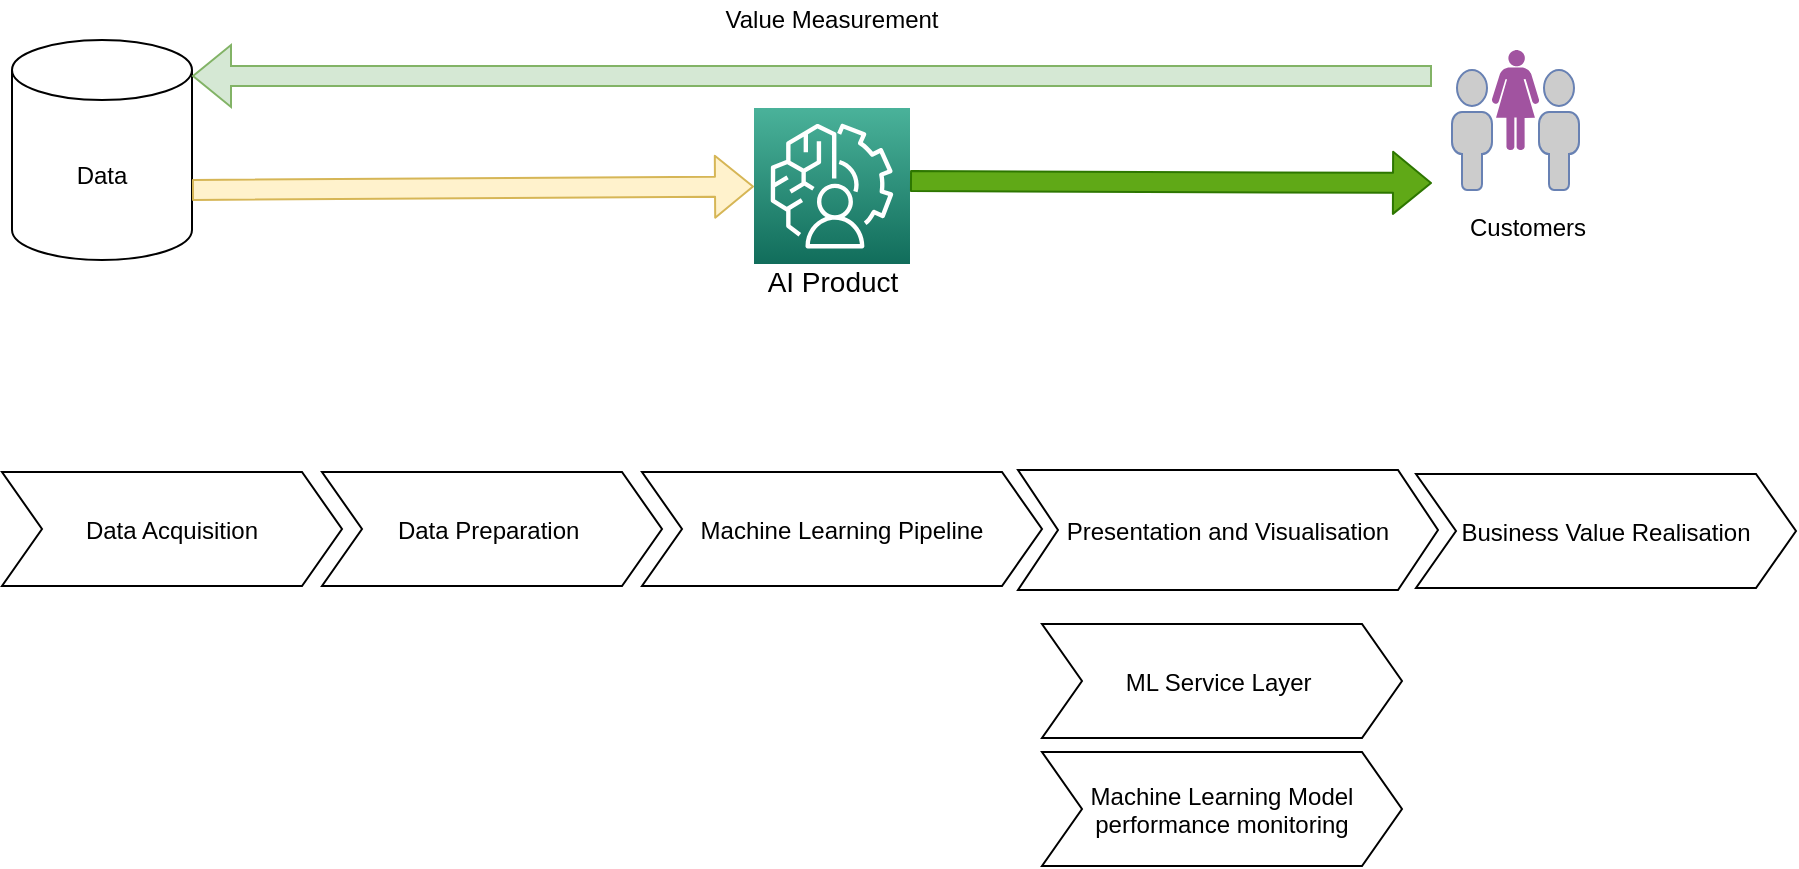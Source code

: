 <mxfile version="19.0.3" type="device" pages="2"><diagram id="-3X2CkLIh-0Udzf33_ob" name="Page-1"><mxGraphModel dx="1773" dy="616" grid="1" gridSize="10" guides="1" tooltips="1" connect="1" arrows="1" fold="1" page="1" pageScale="1" pageWidth="827" pageHeight="1169" math="0" shadow="0"><root><mxCell id="0"/><mxCell id="1" parent="0"/><mxCell id="10" value="Data" style="shape=cylinder3;whiteSpace=wrap;html=1;boundedLbl=1;backgroundOutline=1;size=15;" parent="1" vertex="1"><mxGeometry x="-30" y="65" width="90" height="110" as="geometry"/></mxCell><mxCell id="25" value="" style="group" parent="1" vertex="1" connectable="0"><mxGeometry x="690" y="70" width="63.5" height="99" as="geometry"/></mxCell><mxCell id="17" value="Customers" style="text;html=1;strokeColor=none;fillColor=none;align=center;verticalAlign=middle;whiteSpace=wrap;rounded=0;" parent="25" vertex="1"><mxGeometry x="18" y="79" width="40" height="20" as="geometry"/></mxCell><mxCell id="7" value="" style="verticalLabelPosition=bottom;html=1;fillColor=#A153A0;verticalAlign=top;align=center;pointerEvents=1;shape=mxgraph.cisco_safe.design.actor_1;" parent="25" vertex="1"><mxGeometry x="20" width="23.5" height="50" as="geometry"/></mxCell><mxCell id="22" value="" style="fontColor=#0066CC;verticalAlign=top;verticalLabelPosition=bottom;labelPosition=center;align=center;html=1;outlineConnect=0;fillColor=#CCCCCC;strokeColor=#6881B3;gradientColor=none;gradientDirection=north;strokeWidth=2;shape=mxgraph.networks.user_male;" parent="25" vertex="1"><mxGeometry x="43.5" y="10" width="20" height="60" as="geometry"/></mxCell><mxCell id="24" value="" style="fontColor=#0066CC;verticalAlign=top;verticalLabelPosition=bottom;labelPosition=center;align=center;html=1;outlineConnect=0;fillColor=#CCCCCC;strokeColor=#6881B3;gradientColor=none;gradientDirection=north;strokeWidth=2;shape=mxgraph.networks.user_male;" parent="25" vertex="1"><mxGeometry y="10" width="20" height="60" as="geometry"/></mxCell><mxCell id="29" value="Value Measurement" style="text;html=1;strokeColor=none;fillColor=none;align=center;verticalAlign=middle;whiteSpace=wrap;rounded=0;" parent="1" vertex="1"><mxGeometry x="305" y="45" width="150" height="20" as="geometry"/></mxCell><mxCell id="NTbqCw6D4SZI_vObcXij-33" value="&lt;font style=&quot;font-size: 14px; font-weight: normal;&quot;&gt;AI Product&lt;/font&gt;" style="text;strokeColor=none;fillColor=none;html=1;fontSize=24;fontStyle=1;verticalAlign=middle;align=center;" parent="1" vertex="1"><mxGeometry x="330" y="163" width="100" height="40" as="geometry"/></mxCell><mxCell id="NTbqCw6D4SZI_vObcXij-34" value="" style="shape=flexArrow;endArrow=classic;html=1;rounded=0;fontSize=14;fillColor=#d5e8d4;strokeColor=#82b366;" parent="1" edge="1"><mxGeometry width="50" height="50" relative="1" as="geometry"><mxPoint x="680" y="83" as="sourcePoint"/><mxPoint x="60" y="83" as="targetPoint"/></mxGeometry></mxCell><mxCell id="NTbqCw6D4SZI_vObcXij-35" value="" style="group" parent="1" vertex="1" connectable="0"><mxGeometry x="341" y="81.5" width="339" height="78" as="geometry"/></mxCell><mxCell id="15" value="" style="points=[[0,0,0],[0.25,0,0],[0.5,0,0],[0.75,0,0],[1,0,0],[0,1,0],[0.25,1,0],[0.5,1,0],[0.75,1,0],[1,1,0],[0,0.25,0],[0,0.5,0],[0,0.75,0],[1,0.25,0],[1,0.5,0],[1,0.75,0]];outlineConnect=0;fontColor=#232F3E;gradientColor=#4AB29A;gradientDirection=north;fillColor=#116D5B;strokeColor=#ffffff;dashed=0;verticalLabelPosition=bottom;verticalAlign=top;align=center;html=1;fontSize=12;fontStyle=0;aspect=fixed;shape=mxgraph.aws4.resourceIcon;resIcon=mxgraph.aws4.augmented_ai;" parent="NTbqCw6D4SZI_vObcXij-35" vertex="1"><mxGeometry y="17.5" width="78" height="78" as="geometry"/></mxCell><mxCell id="26" value="" style="shape=flexArrow;endArrow=classic;html=1;exitX=1;exitY=0;exitDx=0;exitDy=75;exitPerimeter=0;fillColor=#fff2cc;strokeColor=#d6b656;" parent="NTbqCw6D4SZI_vObcXij-35" source="10" target="15" edge="1"><mxGeometry width="50" height="50" relative="1" as="geometry"><mxPoint x="-301" y="58.5" as="sourcePoint"/><mxPoint x="41" y="54.5" as="targetPoint"/></mxGeometry></mxCell><mxCell id="27" value="" style="shape=flexArrow;endArrow=classic;html=1;exitX=1;exitY=0.5;exitDx=0;exitDy=0;exitPerimeter=0;fillColor=#60a917;strokeColor=#2D7600;" parent="NTbqCw6D4SZI_vObcXij-35" edge="1"><mxGeometry width="50" height="50" relative="1" as="geometry"><mxPoint x="78" y="54" as="sourcePoint"/><mxPoint x="339" y="55" as="targetPoint"/></mxGeometry></mxCell><mxCell id="NTbqCw6D4SZI_vObcXij-36" value="" style="group" parent="1" vertex="1" connectable="0"><mxGeometry x="-35" y="280" width="897" height="198" as="geometry"/></mxCell><mxCell id="12" value="Data Preparation " style="shape=step;perimeter=stepPerimeter;fixedSize=1;points=[];" parent="NTbqCw6D4SZI_vObcXij-36" vertex="1"><mxGeometry x="160" y="1" width="170" height="57" as="geometry"/></mxCell><mxCell id="30" value="Data Acquisition" style="shape=step;perimeter=stepPerimeter;fixedSize=1;points=[];" parent="NTbqCw6D4SZI_vObcXij-36" vertex="1"><mxGeometry y="1" width="170" height="57" as="geometry"/></mxCell><mxCell id="14" value="Machine Learning Pipeline" style="shape=step;perimeter=stepPerimeter;fixedSize=1;points=[];" parent="NTbqCw6D4SZI_vObcXij-36" vertex="1"><mxGeometry x="320" y="1" width="200" height="57" as="geometry"/></mxCell><mxCell id="13" value="ML Service Layer " style="shape=step;perimeter=stepPerimeter;fixedSize=1;points=[];" parent="NTbqCw6D4SZI_vObcXij-36" vertex="1"><mxGeometry x="520" y="77" width="180" height="57" as="geometry"/></mxCell><mxCell id="31" value="Business Value Realisation" style="shape=step;perimeter=stepPerimeter;fixedSize=1;points=[];" parent="NTbqCw6D4SZI_vObcXij-36" vertex="1"><mxGeometry x="707" y="2" width="190" height="57" as="geometry"/></mxCell><mxCell id="32" value="Presentation and Visualisation" style="shape=step;perimeter=stepPerimeter;fixedSize=1;points=[];" parent="NTbqCw6D4SZI_vObcXij-36" vertex="1"><mxGeometry x="508" width="210" height="60" as="geometry"/></mxCell><mxCell id="33" value="Machine Learning Model &#10;performance monitoring" style="shape=step;perimeter=stepPerimeter;fixedSize=1;points=[];" parent="NTbqCw6D4SZI_vObcXij-36" vertex="1"><mxGeometry x="520" y="141" width="180" height="57" as="geometry"/></mxCell></root></mxGraphModel></diagram><diagram id="7zF7LMVydIuSv86BOQZn" name="AI_Product"><mxGraphModel dx="1773" dy="616" grid="1" gridSize="10" guides="1" tooltips="1" connect="1" arrows="1" fold="1" page="1" pageScale="1" pageWidth="827" pageHeight="1169" math="0" shadow="0"><root><mxCell id="0"/><mxCell id="1" parent="0"/><mxCell id="4c6NkdysxNsDBH4eqJ2j-1" value="Data" style="shape=cylinder3;whiteSpace=wrap;html=1;boundedLbl=1;backgroundOutline=1;size=15;" vertex="1" parent="1"><mxGeometry x="-30" y="65" width="90" height="110" as="geometry"/></mxCell><mxCell id="4c6NkdysxNsDBH4eqJ2j-2" value="" style="group" vertex="1" connectable="0" parent="1"><mxGeometry x="690" y="70" width="63.5" height="99" as="geometry"/></mxCell><mxCell id="4c6NkdysxNsDBH4eqJ2j-3" value="Customers" style="text;html=1;strokeColor=none;fillColor=none;align=center;verticalAlign=middle;whiteSpace=wrap;rounded=0;" vertex="1" parent="4c6NkdysxNsDBH4eqJ2j-2"><mxGeometry x="18" y="79" width="40" height="20" as="geometry"/></mxCell><mxCell id="4c6NkdysxNsDBH4eqJ2j-4" value="" style="verticalLabelPosition=bottom;html=1;fillColor=#A153A0;verticalAlign=top;align=center;pointerEvents=1;shape=mxgraph.cisco_safe.design.actor_1;" vertex="1" parent="4c6NkdysxNsDBH4eqJ2j-2"><mxGeometry x="20" width="23.5" height="50" as="geometry"/></mxCell><mxCell id="4c6NkdysxNsDBH4eqJ2j-5" value="" style="fontColor=#0066CC;verticalAlign=top;verticalLabelPosition=bottom;labelPosition=center;align=center;html=1;outlineConnect=0;fillColor=#CCCCCC;strokeColor=#6881B3;gradientColor=none;gradientDirection=north;strokeWidth=2;shape=mxgraph.networks.user_male;" vertex="1" parent="4c6NkdysxNsDBH4eqJ2j-2"><mxGeometry x="43.5" y="10" width="20" height="60" as="geometry"/></mxCell><mxCell id="4c6NkdysxNsDBH4eqJ2j-6" value="" style="fontColor=#0066CC;verticalAlign=top;verticalLabelPosition=bottom;labelPosition=center;align=center;html=1;outlineConnect=0;fillColor=#CCCCCC;strokeColor=#6881B3;gradientColor=none;gradientDirection=north;strokeWidth=2;shape=mxgraph.networks.user_male;" vertex="1" parent="4c6NkdysxNsDBH4eqJ2j-2"><mxGeometry y="10" width="20" height="60" as="geometry"/></mxCell><mxCell id="4c6NkdysxNsDBH4eqJ2j-7" value="Value Measurement" style="text;html=1;strokeColor=none;fillColor=none;align=center;verticalAlign=middle;whiteSpace=wrap;rounded=0;" vertex="1" parent="1"><mxGeometry x="305" y="45" width="150" height="20" as="geometry"/></mxCell><mxCell id="4c6NkdysxNsDBH4eqJ2j-8" value="" style="shape=flexArrow;endArrow=classic;html=1;rounded=0;fontSize=14;fillColor=#d5e8d4;strokeColor=#82b366;" edge="1" parent="1"><mxGeometry width="50" height="50" relative="1" as="geometry"><mxPoint x="680" y="83" as="sourcePoint"/><mxPoint x="60" y="83" as="targetPoint"/></mxGeometry></mxCell><mxCell id="4c6NkdysxNsDBH4eqJ2j-9" value="" style="group" vertex="1" connectable="0" parent="1"><mxGeometry x="341" y="81.5" width="339" height="78" as="geometry"/></mxCell><mxCell id="4c6NkdysxNsDBH4eqJ2j-10" value="" style="points=[[0,0,0],[0.25,0,0],[0.5,0,0],[0.75,0,0],[1,0,0],[0,1,0],[0.25,1,0],[0.5,1,0],[0.75,1,0],[1,1,0],[0,0.25,0],[0,0.5,0],[0,0.75,0],[1,0.25,0],[1,0.5,0],[1,0.75,0]];outlineConnect=0;fontColor=#232F3E;gradientColor=#4AB29A;gradientDirection=north;fillColor=#116D5B;strokeColor=#ffffff;dashed=0;verticalLabelPosition=bottom;verticalAlign=top;align=center;html=1;fontSize=12;fontStyle=0;aspect=fixed;shape=mxgraph.aws4.resourceIcon;resIcon=mxgraph.aws4.augmented_ai;" vertex="1" parent="4c6NkdysxNsDBH4eqJ2j-9"><mxGeometry y="17.5" width="78" height="78" as="geometry"/></mxCell><mxCell id="4c6NkdysxNsDBH4eqJ2j-11" value="" style="shape=flexArrow;endArrow=classic;html=1;exitX=1;exitY=0.5;exitDx=0;exitDy=0;exitPerimeter=0;fillColor=#60a917;strokeColor=#2D7600;" edge="1" parent="4c6NkdysxNsDBH4eqJ2j-9"><mxGeometry width="50" height="50" relative="1" as="geometry"><mxPoint x="78" y="54" as="sourcePoint"/><mxPoint x="339" y="55" as="targetPoint"/></mxGeometry></mxCell><mxCell id="4c6NkdysxNsDBH4eqJ2j-12" value="" style="shape=flexArrow;endArrow=classic;html=1;exitX=1;exitY=0;exitDx=0;exitDy=75;exitPerimeter=0;fillColor=#fff2cc;strokeColor=#d6b656;" edge="1" parent="1" source="4c6NkdysxNsDBH4eqJ2j-1" target="4c6NkdysxNsDBH4eqJ2j-10"><mxGeometry width="50" height="50" relative="1" as="geometry"><mxPoint x="40" y="140" as="sourcePoint"/><mxPoint x="382" y="136" as="targetPoint"/></mxGeometry></mxCell></root></mxGraphModel></diagram></mxfile>